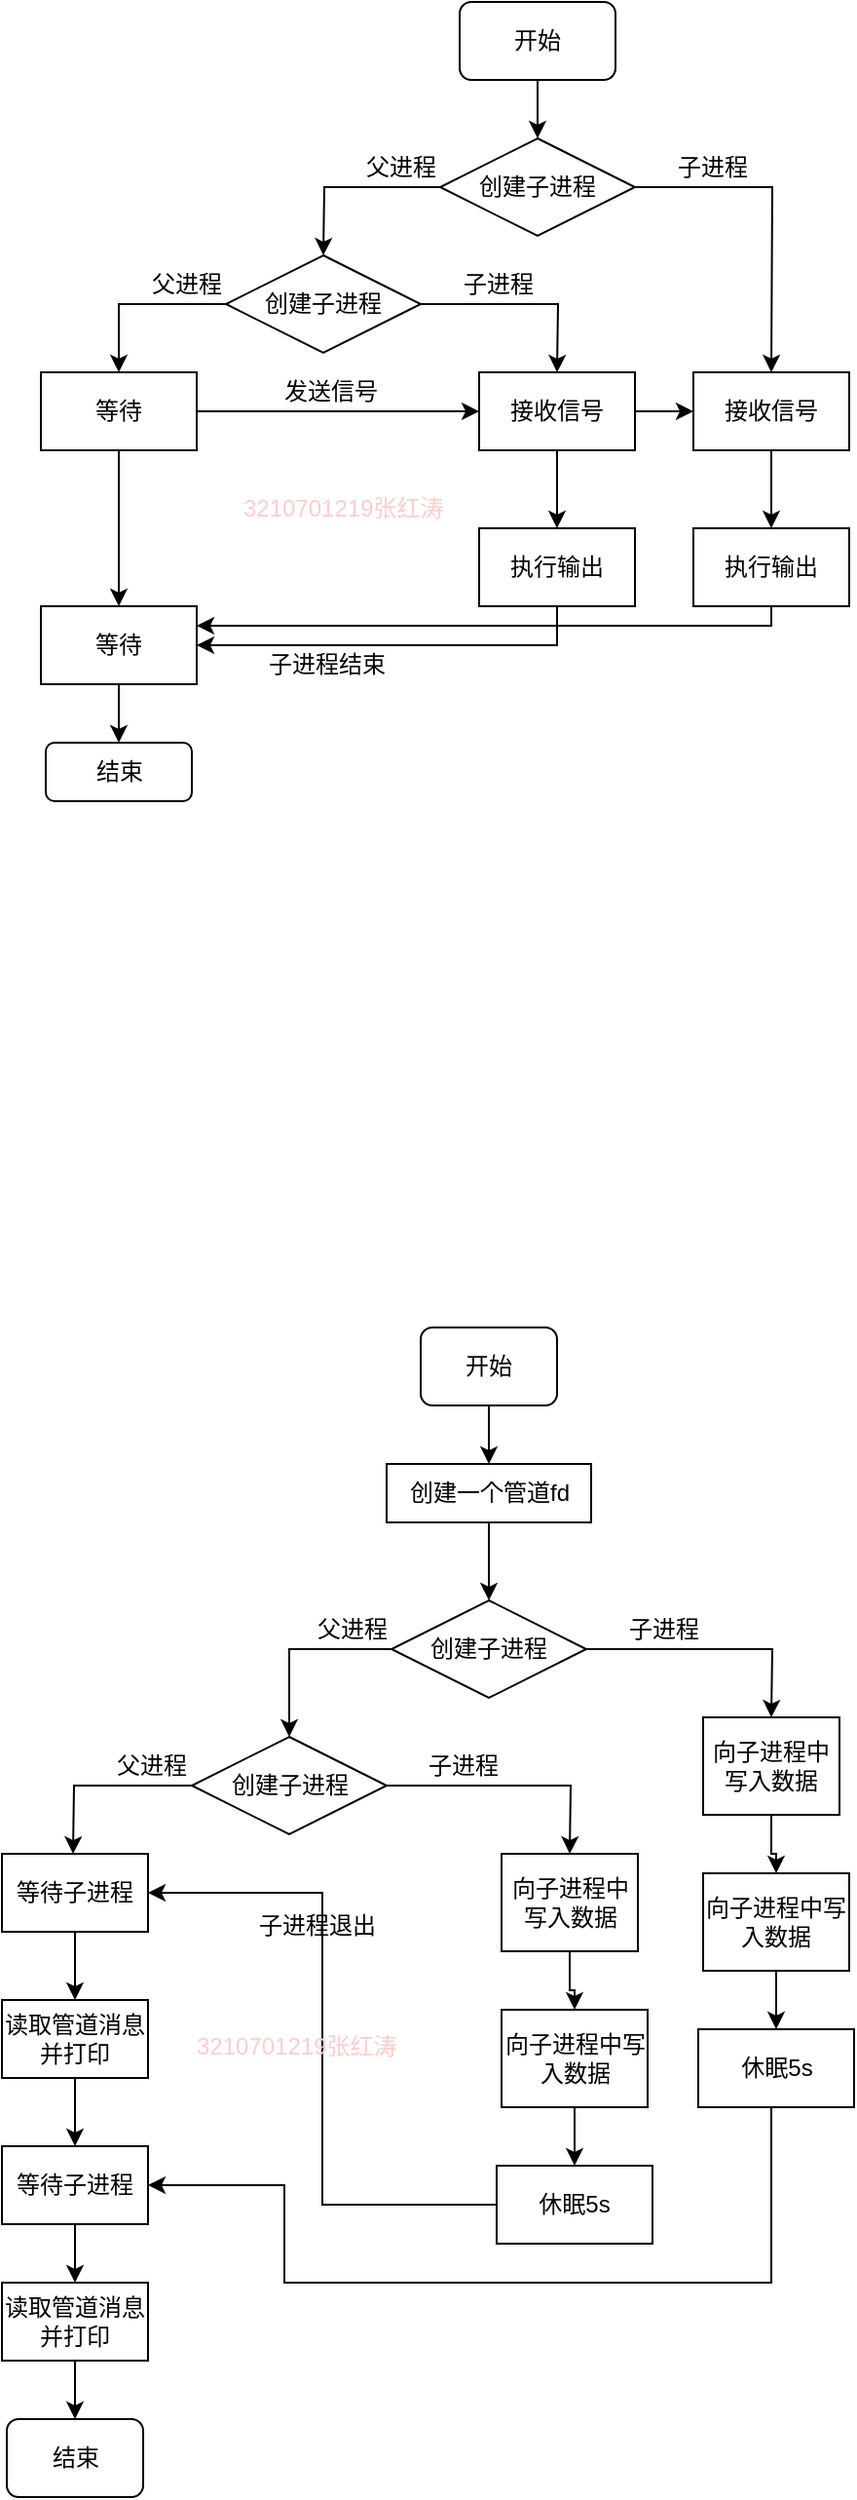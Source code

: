 <mxfile version="12.2.4" pages="1"><diagram id="69DxEt-58TFrZjohC3Bl" name="Page-1"><mxGraphModel dx="885" dy="470" grid="1" gridSize="10" guides="1" tooltips="1" connect="1" arrows="1" fold="1" page="1" pageScale="1" pageWidth="827" pageHeight="1169" math="0" shadow="0"><root><mxCell id="0"/><mxCell id="1" parent="0"/><mxCell id="4" value="" style="edgeStyle=orthogonalEdgeStyle;rounded=0;orthogonalLoop=1;jettySize=auto;html=1;" parent="1" source="2" target="3" edge="1"><mxGeometry relative="1" as="geometry"/></mxCell><mxCell id="2" value="开始" style="rounded=1;whiteSpace=wrap;html=1;" parent="1" vertex="1"><mxGeometry x="340" y="110" width="80" height="40" as="geometry"/></mxCell><mxCell id="5" style="edgeStyle=orthogonalEdgeStyle;rounded=0;orthogonalLoop=1;jettySize=auto;html=1;" parent="1" source="3" edge="1"><mxGeometry relative="1" as="geometry"><mxPoint x="270" y="240" as="targetPoint"/></mxGeometry></mxCell><mxCell id="6" style="edgeStyle=orthogonalEdgeStyle;rounded=0;orthogonalLoop=1;jettySize=auto;html=1;" parent="1" source="3" edge="1"><mxGeometry relative="1" as="geometry"><mxPoint x="500" y="300" as="targetPoint"/></mxGeometry></mxCell><mxCell id="3" value="创建子进程" style="rhombus;whiteSpace=wrap;html=1;" parent="1" vertex="1"><mxGeometry x="330" y="180" width="100" height="50" as="geometry"/></mxCell><mxCell id="7" value="父进程" style="text;html=1;resizable=0;points=[];autosize=1;align=left;verticalAlign=top;spacingTop=-4;" parent="1" vertex="1"><mxGeometry x="290" y="185" width="50" height="20" as="geometry"/></mxCell><mxCell id="8" value="子进程" style="text;html=1;resizable=0;points=[];autosize=1;align=left;verticalAlign=top;spacingTop=-4;" parent="1" vertex="1"><mxGeometry x="450" y="185" width="50" height="20" as="geometry"/></mxCell><mxCell id="10" style="edgeStyle=orthogonalEdgeStyle;rounded=0;orthogonalLoop=1;jettySize=auto;html=1;entryX=0.5;entryY=0;entryDx=0;entryDy=0;" parent="1" source="12" target="15" edge="1"><mxGeometry relative="1" as="geometry"><mxPoint x="160" y="300" as="targetPoint"/></mxGeometry></mxCell><mxCell id="11" style="edgeStyle=orthogonalEdgeStyle;rounded=0;orthogonalLoop=1;jettySize=auto;html=1;" parent="1" source="12" edge="1"><mxGeometry relative="1" as="geometry"><mxPoint x="390" y="300" as="targetPoint"/></mxGeometry></mxCell><mxCell id="12" value="创建子进程" style="rhombus;whiteSpace=wrap;html=1;" parent="1" vertex="1"><mxGeometry x="220" y="240" width="100" height="50" as="geometry"/></mxCell><mxCell id="13" value="父进程" style="text;html=1;resizable=0;points=[];autosize=1;align=left;verticalAlign=top;spacingTop=-4;" parent="1" vertex="1"><mxGeometry x="180" y="245" width="50" height="20" as="geometry"/></mxCell><mxCell id="14" value="子进程" style="text;html=1;resizable=0;points=[];autosize=1;align=left;verticalAlign=top;spacingTop=-4;" parent="1" vertex="1"><mxGeometry x="340" y="245" width="50" height="20" as="geometry"/></mxCell><mxCell id="17" value="" style="edgeStyle=orthogonalEdgeStyle;rounded=0;orthogonalLoop=1;jettySize=auto;html=1;" parent="1" source="15" target="16" edge="1"><mxGeometry relative="1" as="geometry"/></mxCell><mxCell id="31" value="" style="edgeStyle=orthogonalEdgeStyle;rounded=0;orthogonalLoop=1;jettySize=auto;html=1;" parent="1" source="15" target="30" edge="1"><mxGeometry relative="1" as="geometry"/></mxCell><mxCell id="15" value="等待" style="rounded=0;whiteSpace=wrap;html=1;" parent="1" vertex="1"><mxGeometry x="125" y="300" width="80" height="40" as="geometry"/></mxCell><mxCell id="34" value="" style="edgeStyle=orthogonalEdgeStyle;rounded=0;orthogonalLoop=1;jettySize=auto;html=1;entryX=0.5;entryY=0;entryDx=0;entryDy=0;" parent="1" source="30" target="35" edge="1"><mxGeometry relative="1" as="geometry"><mxPoint x="165" y="540" as="targetPoint"/></mxGeometry></mxCell><mxCell id="30" value="等待" style="rounded=0;whiteSpace=wrap;html=1;" parent="1" vertex="1"><mxGeometry x="125" y="420" width="80" height="40" as="geometry"/></mxCell><mxCell id="20" value="" style="edgeStyle=orthogonalEdgeStyle;rounded=0;orthogonalLoop=1;jettySize=auto;html=1;" parent="1" source="16" target="19" edge="1"><mxGeometry relative="1" as="geometry"/></mxCell><mxCell id="22" value="" style="edgeStyle=orthogonalEdgeStyle;rounded=0;orthogonalLoop=1;jettySize=auto;html=1;" parent="1" source="16" target="21" edge="1"><mxGeometry relative="1" as="geometry"/></mxCell><mxCell id="16" value="接收信号" style="rounded=0;whiteSpace=wrap;html=1;" parent="1" vertex="1"><mxGeometry x="350" y="300" width="80" height="40" as="geometry"/></mxCell><mxCell id="26" value="" style="edgeStyle=orthogonalEdgeStyle;rounded=0;orthogonalLoop=1;jettySize=auto;html=1;entryX=1;entryY=0.5;entryDx=0;entryDy=0;" parent="1" source="21" target="30" edge="1"><mxGeometry relative="1" as="geometry"><mxPoint x="390" y="460" as="targetPoint"/><Array as="points"><mxPoint x="390" y="440"/></Array></mxGeometry></mxCell><mxCell id="21" value="执行输出" style="rounded=0;whiteSpace=wrap;html=1;" parent="1" vertex="1"><mxGeometry x="350" y="380" width="80" height="40" as="geometry"/></mxCell><mxCell id="18" value="&lt;span style=&quot;text-align: center&quot;&gt;发送信号&lt;/span&gt;" style="text;html=1;resizable=0;points=[];autosize=1;align=left;verticalAlign=top;spacingTop=-4;" parent="1" vertex="1"><mxGeometry x="247.5" y="300" width="60" height="20" as="geometry"/></mxCell><mxCell id="24" value="" style="edgeStyle=orthogonalEdgeStyle;rounded=0;orthogonalLoop=1;jettySize=auto;html=1;" parent="1" source="19" target="23" edge="1"><mxGeometry relative="1" as="geometry"/></mxCell><mxCell id="19" value="接收信号" style="rounded=0;whiteSpace=wrap;html=1;" parent="1" vertex="1"><mxGeometry x="460" y="300" width="80" height="40" as="geometry"/></mxCell><mxCell id="28" value="" style="edgeStyle=orthogonalEdgeStyle;rounded=0;orthogonalLoop=1;jettySize=auto;html=1;entryX=1;entryY=0.25;entryDx=0;entryDy=0;" parent="1" source="23" target="30" edge="1"><mxGeometry relative="1" as="geometry"><mxPoint x="500" y="500" as="targetPoint"/><Array as="points"><mxPoint x="500" y="430"/></Array></mxGeometry></mxCell><mxCell id="23" value="执行输出" style="rounded=0;whiteSpace=wrap;html=1;" parent="1" vertex="1"><mxGeometry x="460" y="380" width="80" height="40" as="geometry"/></mxCell><mxCell id="29" value="子进程结束" style="text;html=1;resizable=0;points=[];autosize=1;align=left;verticalAlign=top;spacingTop=-4;" parent="1" vertex="1"><mxGeometry x="240" y="440" width="80" height="20" as="geometry"/></mxCell><mxCell id="35" value="结束" style="rounded=1;whiteSpace=wrap;html=1;" parent="1" vertex="1"><mxGeometry x="127.5" y="490" width="75" height="30" as="geometry"/></mxCell><mxCell id="39" value="" style="edgeStyle=orthogonalEdgeStyle;rounded=0;orthogonalLoop=1;jettySize=auto;html=1;entryX=0.5;entryY=0;entryDx=0;entryDy=0;entryPerimeter=0;" parent="1" source="37" target="40" edge="1"><mxGeometry relative="1" as="geometry"><mxPoint x="355" y="910" as="targetPoint"/></mxGeometry></mxCell><mxCell id="37" value="开始" style="rounded=1;whiteSpace=wrap;html=1;" parent="1" vertex="1"><mxGeometry x="320" y="790" width="70" height="40" as="geometry"/></mxCell><mxCell id="45" style="edgeStyle=orthogonalEdgeStyle;rounded=0;orthogonalLoop=1;jettySize=auto;html=1;entryX=0.5;entryY=0;entryDx=0;entryDy=0;" parent="1" source="40" target="42" edge="1"><mxGeometry relative="1" as="geometry"/></mxCell><mxCell id="40" value="创建一个管道fd" style="rounded=0;whiteSpace=wrap;html=1;" parent="1" vertex="1"><mxGeometry x="302.5" y="860" width="105" height="30" as="geometry"/></mxCell><mxCell id="41" style="edgeStyle=orthogonalEdgeStyle;rounded=0;orthogonalLoop=1;jettySize=auto;html=1;entryX=0.5;entryY=0;entryDx=0;entryDy=0;" parent="1" source="42" target="54" edge="1"><mxGeometry relative="1" as="geometry"><mxPoint x="245" y="990" as="targetPoint"/></mxGeometry></mxCell><mxCell id="46" style="edgeStyle=orthogonalEdgeStyle;rounded=0;orthogonalLoop=1;jettySize=auto;html=1;" parent="1" source="42" edge="1"><mxGeometry relative="1" as="geometry"><mxPoint x="500" y="990" as="targetPoint"/></mxGeometry></mxCell><mxCell id="42" value="创建子进程" style="rhombus;whiteSpace=wrap;html=1;" parent="1" vertex="1"><mxGeometry x="305" y="930" width="100" height="50" as="geometry"/></mxCell><mxCell id="43" value="父进程" style="text;html=1;resizable=0;points=[];autosize=1;align=left;verticalAlign=top;spacingTop=-4;" parent="1" vertex="1"><mxGeometry x="265" y="935" width="50" height="20" as="geometry"/></mxCell><mxCell id="44" value="子进程" style="text;html=1;resizable=0;points=[];autosize=1;align=left;verticalAlign=top;spacingTop=-4;" parent="1" vertex="1"><mxGeometry x="425" y="935" width="50" height="20" as="geometry"/></mxCell><mxCell id="49" value="" style="edgeStyle=orthogonalEdgeStyle;rounded=0;orthogonalLoop=1;jettySize=auto;html=1;" parent="1" source="47" target="48" edge="1"><mxGeometry relative="1" as="geometry"/></mxCell><mxCell id="47" value="向子进程中写入数据" style="rounded=0;whiteSpace=wrap;html=1;" parent="1" vertex="1"><mxGeometry x="465" y="990" width="70" height="50" as="geometry"/></mxCell><mxCell id="51" value="" style="edgeStyle=orthogonalEdgeStyle;rounded=0;orthogonalLoop=1;jettySize=auto;html=1;" parent="1" source="48" target="50" edge="1"><mxGeometry relative="1" as="geometry"/></mxCell><mxCell id="48" value="向子进程中写入数据" style="rounded=0;whiteSpace=wrap;html=1;" parent="1" vertex="1"><mxGeometry x="465" y="1070" width="75" height="50" as="geometry"/></mxCell><mxCell id="63" style="edgeStyle=orthogonalEdgeStyle;rounded=0;orthogonalLoop=1;jettySize=auto;html=1;entryX=1;entryY=0.5;entryDx=0;entryDy=0;" parent="1" source="50" target="69" edge="1"><mxGeometry relative="1" as="geometry"><mxPoint x="240" y="1360" as="targetPoint"/><Array as="points"><mxPoint x="500" y="1280"/><mxPoint x="250" y="1280"/><mxPoint x="250" y="1230"/></Array></mxGeometry></mxCell><mxCell id="50" value="休眠5s" style="rounded=0;whiteSpace=wrap;html=1;" parent="1" vertex="1"><mxGeometry x="462.5" y="1150" width="80" height="40" as="geometry"/></mxCell><mxCell id="52" style="edgeStyle=orthogonalEdgeStyle;rounded=0;orthogonalLoop=1;jettySize=auto;html=1;" parent="1" source="54" edge="1"><mxGeometry relative="1" as="geometry"><mxPoint x="141.5" y="1060" as="targetPoint"/></mxGeometry></mxCell><mxCell id="53" style="edgeStyle=orthogonalEdgeStyle;rounded=0;orthogonalLoop=1;jettySize=auto;html=1;" parent="1" source="54" edge="1"><mxGeometry relative="1" as="geometry"><mxPoint x="396.5" y="1060" as="targetPoint"/></mxGeometry></mxCell><mxCell id="54" value="创建子进程" style="rhombus;whiteSpace=wrap;html=1;" parent="1" vertex="1"><mxGeometry x="202.5" y="1000" width="100" height="50" as="geometry"/></mxCell><mxCell id="55" value="父进程" style="text;html=1;resizable=0;points=[];autosize=1;align=left;verticalAlign=top;spacingTop=-4;" parent="1" vertex="1"><mxGeometry x="161.5" y="1005" width="50" height="20" as="geometry"/></mxCell><mxCell id="56" value="子进程" style="text;html=1;resizable=0;points=[];autosize=1;align=left;verticalAlign=top;spacingTop=-4;" parent="1" vertex="1"><mxGeometry x="321.5" y="1005" width="50" height="20" as="geometry"/></mxCell><mxCell id="57" value="" style="edgeStyle=orthogonalEdgeStyle;rounded=0;orthogonalLoop=1;jettySize=auto;html=1;" parent="1" source="58" target="60" edge="1"><mxGeometry relative="1" as="geometry"/></mxCell><mxCell id="58" value="向子进程中写入数据" style="rounded=0;whiteSpace=wrap;html=1;" parent="1" vertex="1"><mxGeometry x="361.5" y="1060" width="70" height="50" as="geometry"/></mxCell><mxCell id="59" value="" style="edgeStyle=orthogonalEdgeStyle;rounded=0;orthogonalLoop=1;jettySize=auto;html=1;" parent="1" source="60" target="61" edge="1"><mxGeometry relative="1" as="geometry"/></mxCell><mxCell id="60" value="向子进程中写入数据" style="rounded=0;whiteSpace=wrap;html=1;" parent="1" vertex="1"><mxGeometry x="361.5" y="1140" width="75" height="50" as="geometry"/></mxCell><mxCell id="64" style="edgeStyle=orthogonalEdgeStyle;rounded=0;orthogonalLoop=1;jettySize=auto;html=1;entryX=1;entryY=0.5;entryDx=0;entryDy=0;" parent="1" source="61" target="62" edge="1"><mxGeometry relative="1" as="geometry"/></mxCell><mxCell id="61" value="休眠5s" style="rounded=0;whiteSpace=wrap;html=1;" parent="1" vertex="1"><mxGeometry x="359" y="1220" width="80" height="40" as="geometry"/></mxCell><mxCell id="68" value="" style="edgeStyle=orthogonalEdgeStyle;rounded=0;orthogonalLoop=1;jettySize=auto;html=1;" parent="1" source="62" target="67" edge="1"><mxGeometry relative="1" as="geometry"/></mxCell><mxCell id="62" value="等待子进程" style="rounded=0;whiteSpace=wrap;html=1;" parent="1" vertex="1"><mxGeometry x="105" y="1060" width="75" height="40" as="geometry"/></mxCell><mxCell id="70" value="" style="edgeStyle=orthogonalEdgeStyle;rounded=0;orthogonalLoop=1;jettySize=auto;html=1;" parent="1" source="67" target="69" edge="1"><mxGeometry relative="1" as="geometry"/></mxCell><mxCell id="67" value="读取管道消息并打印" style="rounded=0;whiteSpace=wrap;html=1;" parent="1" vertex="1"><mxGeometry x="105" y="1135" width="75" height="40" as="geometry"/></mxCell><mxCell id="73" value="" style="edgeStyle=orthogonalEdgeStyle;rounded=0;orthogonalLoop=1;jettySize=auto;html=1;entryX=0.5;entryY=0;entryDx=0;entryDy=0;" parent="1" source="69" target="71" edge="1"><mxGeometry relative="1" as="geometry"><mxPoint x="142.5" y="1330" as="targetPoint"/></mxGeometry></mxCell><mxCell id="69" value="等待子进程" style="rounded=0;whiteSpace=wrap;html=1;" parent="1" vertex="1"><mxGeometry x="105" y="1210" width="75" height="40" as="geometry"/></mxCell><mxCell id="65" value="子进程退出" style="text;html=1;resizable=0;points=[];autosize=1;align=left;verticalAlign=top;spacingTop=-4;" parent="1" vertex="1"><mxGeometry x="235" y="1087" width="80" height="20" as="geometry"/></mxCell><mxCell id="77" style="edgeStyle=orthogonalEdgeStyle;rounded=0;orthogonalLoop=1;jettySize=auto;html=1;entryX=0.5;entryY=0;entryDx=0;entryDy=0;" parent="1" source="71" target="74" edge="1"><mxGeometry relative="1" as="geometry"/></mxCell><mxCell id="71" value="读取管道消息并打印" style="rounded=0;whiteSpace=wrap;html=1;" parent="1" vertex="1"><mxGeometry x="105" y="1280" width="75" height="40" as="geometry"/></mxCell><mxCell id="74" value="结束" style="rounded=1;whiteSpace=wrap;html=1;" parent="1" vertex="1"><mxGeometry x="107.5" y="1350" width="70" height="40" as="geometry"/></mxCell><mxCell id="78" value="&lt;font color=&quot;#ffcccc&quot;&gt;3210701219张红涛&lt;/font&gt;" style="text;html=1;resizable=0;points=[];autosize=1;align=left;verticalAlign=top;spacingTop=-4;" parent="1" vertex="1"><mxGeometry x="202.5" y="1149" width="120" height="20" as="geometry"/></mxCell><mxCell id="79" value="&lt;font color=&quot;#ffcccc&quot;&gt;3210701219张红涛&lt;/font&gt;" style="text;html=1;resizable=0;points=[];autosize=1;align=left;verticalAlign=top;spacingTop=-4;" parent="1" vertex="1"><mxGeometry x="226.5" y="360" width="120" height="20" as="geometry"/></mxCell></root></mxGraphModel></diagram></mxfile>